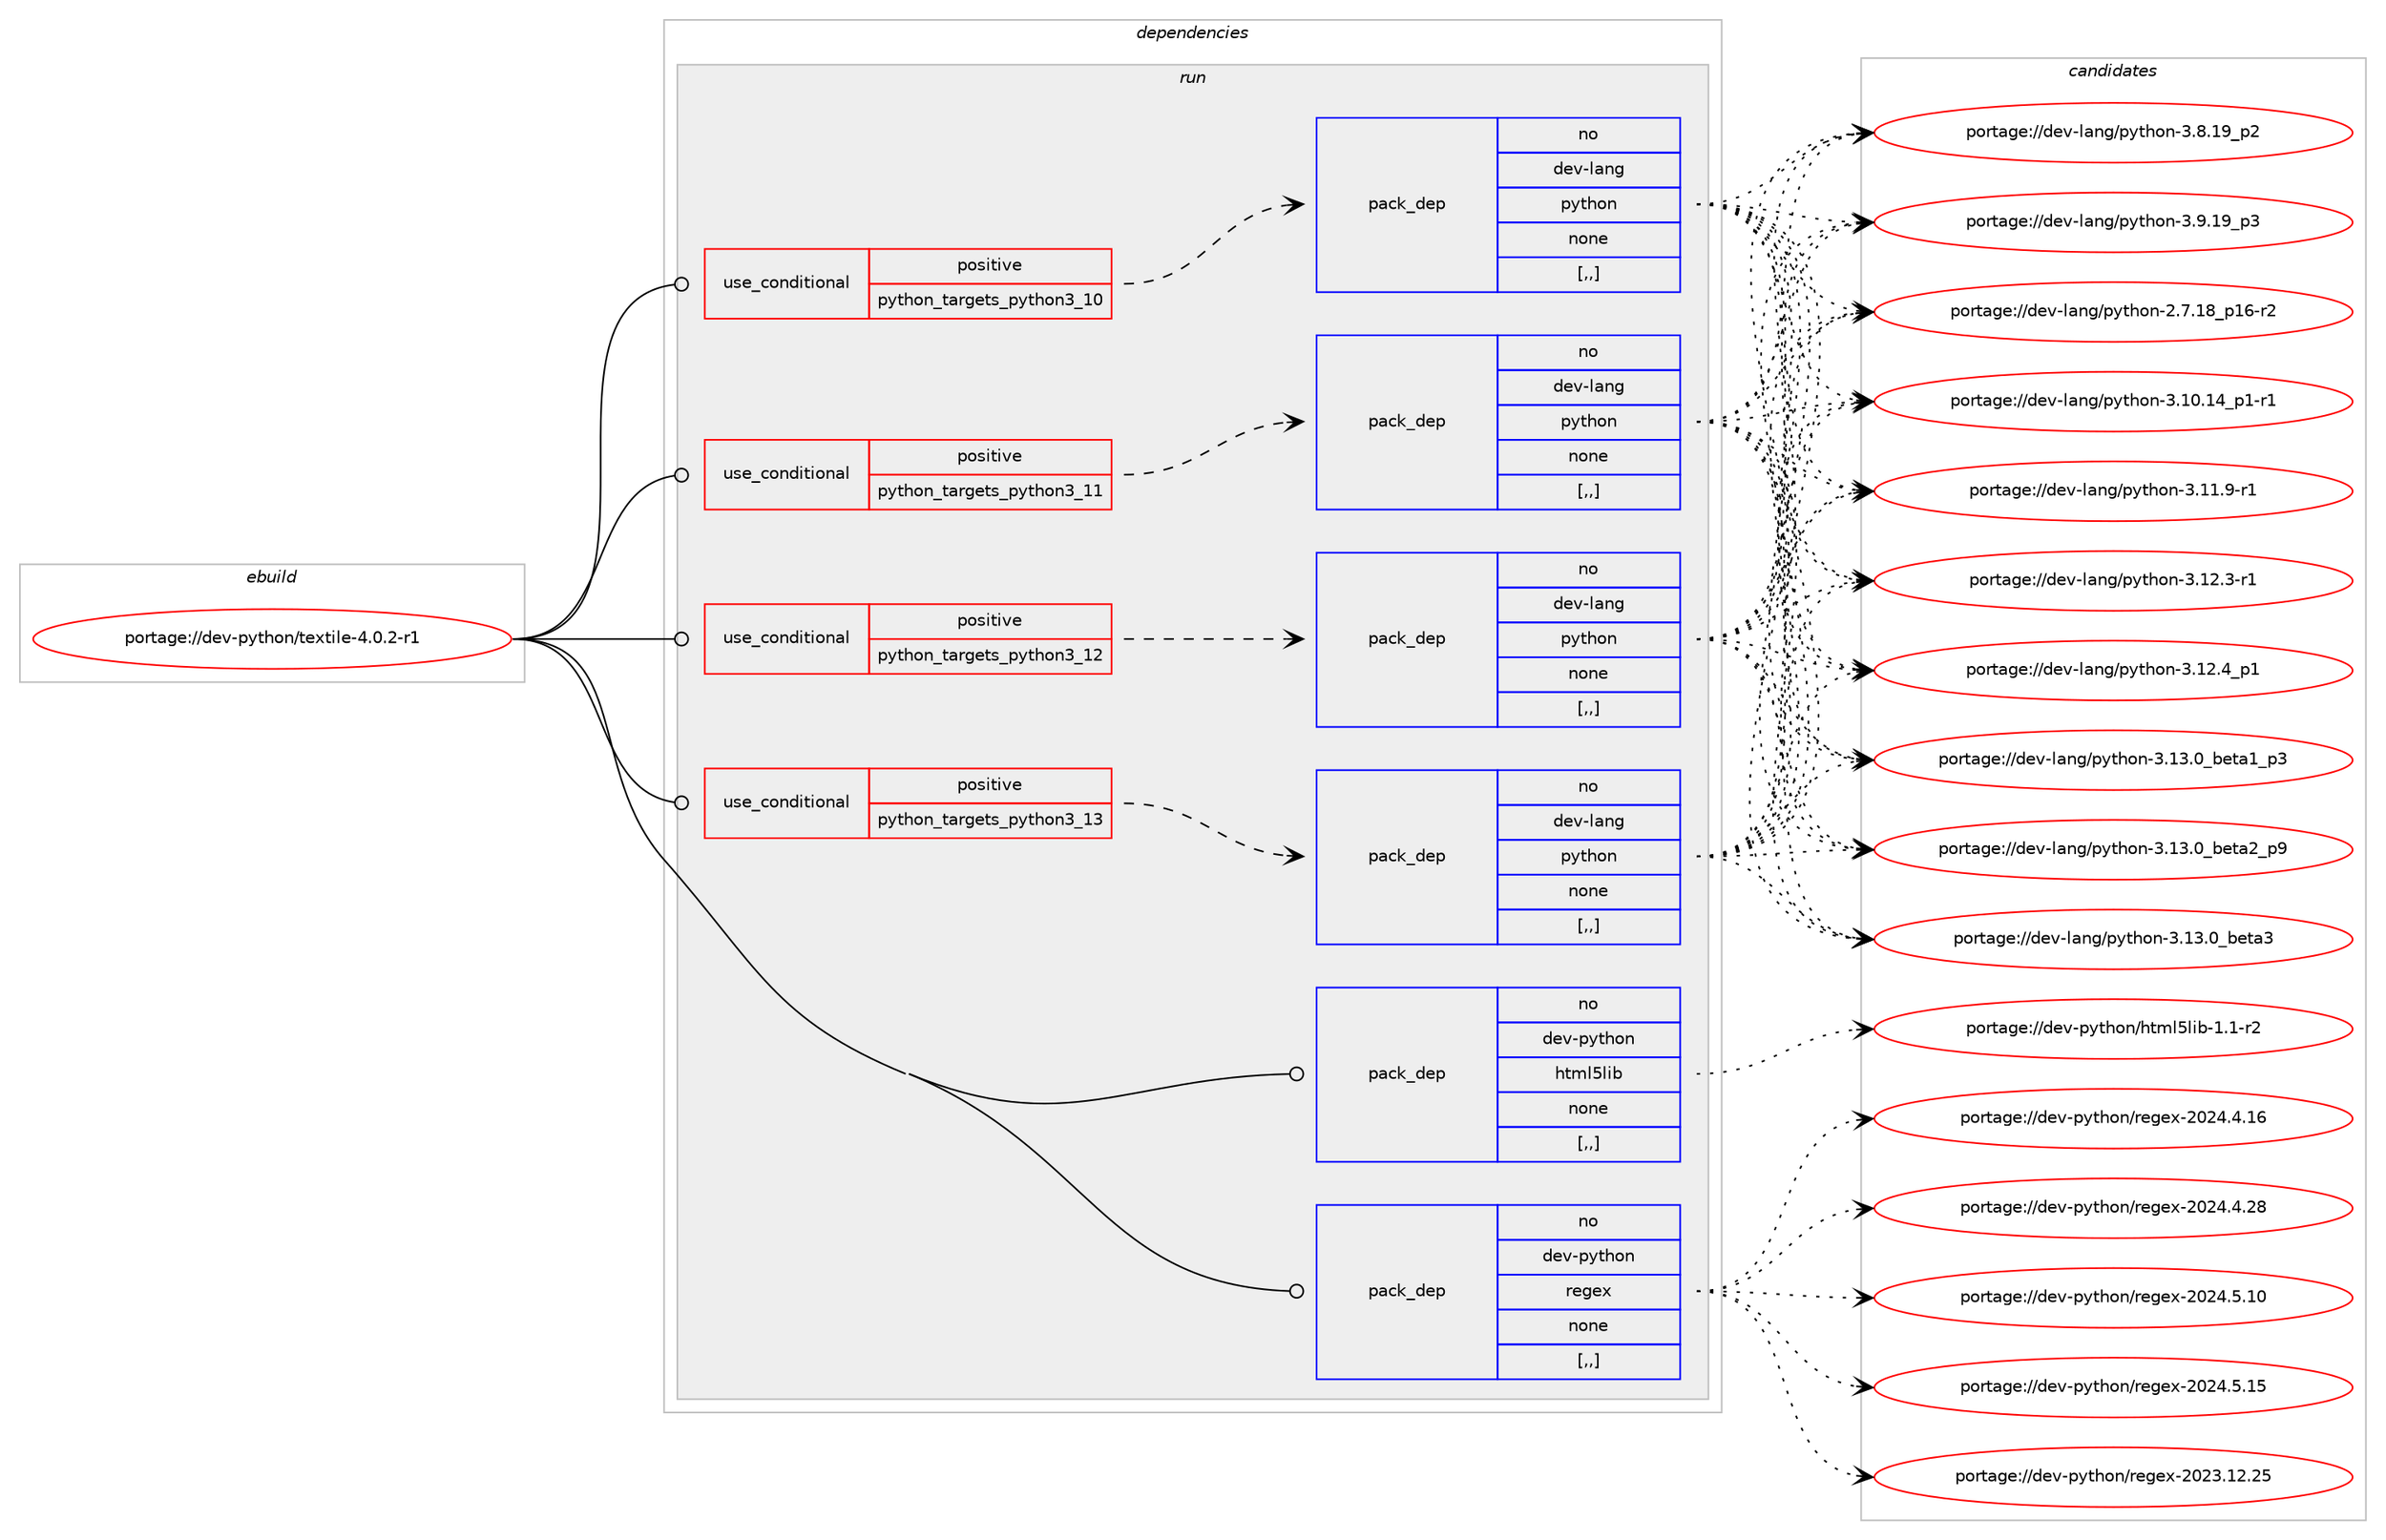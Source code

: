 digraph prolog {

# *************
# Graph options
# *************

newrank=true;
concentrate=true;
compound=true;
graph [rankdir=LR,fontname=Helvetica,fontsize=10,ranksep=1.5];#, ranksep=2.5, nodesep=0.2];
edge  [arrowhead=vee];
node  [fontname=Helvetica,fontsize=10];

# **********
# The ebuild
# **********

subgraph cluster_leftcol {
color=gray;
rank=same;
label=<<i>ebuild</i>>;
id [label="portage://dev-python/textile-4.0.2-r1", color=red, width=4, href="../dev-python/textile-4.0.2-r1.svg"];
}

# ****************
# The dependencies
# ****************

subgraph cluster_midcol {
color=gray;
label=<<i>dependencies</i>>;
subgraph cluster_compile {
fillcolor="#eeeeee";
style=filled;
label=<<i>compile</i>>;
}
subgraph cluster_compileandrun {
fillcolor="#eeeeee";
style=filled;
label=<<i>compile and run</i>>;
}
subgraph cluster_run {
fillcolor="#eeeeee";
style=filled;
label=<<i>run</i>>;
subgraph cond39092 {
dependency161335 [label=<<TABLE BORDER="0" CELLBORDER="1" CELLSPACING="0" CELLPADDING="4"><TR><TD ROWSPAN="3" CELLPADDING="10">use_conditional</TD></TR><TR><TD>positive</TD></TR><TR><TD>python_targets_python3_10</TD></TR></TABLE>>, shape=none, color=red];
subgraph pack121005 {
dependency161336 [label=<<TABLE BORDER="0" CELLBORDER="1" CELLSPACING="0" CELLPADDING="4" WIDTH="220"><TR><TD ROWSPAN="6" CELLPADDING="30">pack_dep</TD></TR><TR><TD WIDTH="110">no</TD></TR><TR><TD>dev-lang</TD></TR><TR><TD>python</TD></TR><TR><TD>none</TD></TR><TR><TD>[,,]</TD></TR></TABLE>>, shape=none, color=blue];
}
dependency161335:e -> dependency161336:w [weight=20,style="dashed",arrowhead="vee"];
}
id:e -> dependency161335:w [weight=20,style="solid",arrowhead="odot"];
subgraph cond39093 {
dependency161337 [label=<<TABLE BORDER="0" CELLBORDER="1" CELLSPACING="0" CELLPADDING="4"><TR><TD ROWSPAN="3" CELLPADDING="10">use_conditional</TD></TR><TR><TD>positive</TD></TR><TR><TD>python_targets_python3_11</TD></TR></TABLE>>, shape=none, color=red];
subgraph pack121006 {
dependency161338 [label=<<TABLE BORDER="0" CELLBORDER="1" CELLSPACING="0" CELLPADDING="4" WIDTH="220"><TR><TD ROWSPAN="6" CELLPADDING="30">pack_dep</TD></TR><TR><TD WIDTH="110">no</TD></TR><TR><TD>dev-lang</TD></TR><TR><TD>python</TD></TR><TR><TD>none</TD></TR><TR><TD>[,,]</TD></TR></TABLE>>, shape=none, color=blue];
}
dependency161337:e -> dependency161338:w [weight=20,style="dashed",arrowhead="vee"];
}
id:e -> dependency161337:w [weight=20,style="solid",arrowhead="odot"];
subgraph cond39094 {
dependency161339 [label=<<TABLE BORDER="0" CELLBORDER="1" CELLSPACING="0" CELLPADDING="4"><TR><TD ROWSPAN="3" CELLPADDING="10">use_conditional</TD></TR><TR><TD>positive</TD></TR><TR><TD>python_targets_python3_12</TD></TR></TABLE>>, shape=none, color=red];
subgraph pack121007 {
dependency161340 [label=<<TABLE BORDER="0" CELLBORDER="1" CELLSPACING="0" CELLPADDING="4" WIDTH="220"><TR><TD ROWSPAN="6" CELLPADDING="30">pack_dep</TD></TR><TR><TD WIDTH="110">no</TD></TR><TR><TD>dev-lang</TD></TR><TR><TD>python</TD></TR><TR><TD>none</TD></TR><TR><TD>[,,]</TD></TR></TABLE>>, shape=none, color=blue];
}
dependency161339:e -> dependency161340:w [weight=20,style="dashed",arrowhead="vee"];
}
id:e -> dependency161339:w [weight=20,style="solid",arrowhead="odot"];
subgraph cond39095 {
dependency161341 [label=<<TABLE BORDER="0" CELLBORDER="1" CELLSPACING="0" CELLPADDING="4"><TR><TD ROWSPAN="3" CELLPADDING="10">use_conditional</TD></TR><TR><TD>positive</TD></TR><TR><TD>python_targets_python3_13</TD></TR></TABLE>>, shape=none, color=red];
subgraph pack121008 {
dependency161342 [label=<<TABLE BORDER="0" CELLBORDER="1" CELLSPACING="0" CELLPADDING="4" WIDTH="220"><TR><TD ROWSPAN="6" CELLPADDING="30">pack_dep</TD></TR><TR><TD WIDTH="110">no</TD></TR><TR><TD>dev-lang</TD></TR><TR><TD>python</TD></TR><TR><TD>none</TD></TR><TR><TD>[,,]</TD></TR></TABLE>>, shape=none, color=blue];
}
dependency161341:e -> dependency161342:w [weight=20,style="dashed",arrowhead="vee"];
}
id:e -> dependency161341:w [weight=20,style="solid",arrowhead="odot"];
subgraph pack121009 {
dependency161343 [label=<<TABLE BORDER="0" CELLBORDER="1" CELLSPACING="0" CELLPADDING="4" WIDTH="220"><TR><TD ROWSPAN="6" CELLPADDING="30">pack_dep</TD></TR><TR><TD WIDTH="110">no</TD></TR><TR><TD>dev-python</TD></TR><TR><TD>html5lib</TD></TR><TR><TD>none</TD></TR><TR><TD>[,,]</TD></TR></TABLE>>, shape=none, color=blue];
}
id:e -> dependency161343:w [weight=20,style="solid",arrowhead="odot"];
subgraph pack121010 {
dependency161344 [label=<<TABLE BORDER="0" CELLBORDER="1" CELLSPACING="0" CELLPADDING="4" WIDTH="220"><TR><TD ROWSPAN="6" CELLPADDING="30">pack_dep</TD></TR><TR><TD WIDTH="110">no</TD></TR><TR><TD>dev-python</TD></TR><TR><TD>regex</TD></TR><TR><TD>none</TD></TR><TR><TD>[,,]</TD></TR></TABLE>>, shape=none, color=blue];
}
id:e -> dependency161344:w [weight=20,style="solid",arrowhead="odot"];
}
}

# **************
# The candidates
# **************

subgraph cluster_choices {
rank=same;
color=gray;
label=<<i>candidates</i>>;

subgraph choice121005 {
color=black;
nodesep=1;
choice100101118451089711010347112121116104111110455046554649569511249544511450 [label="portage://dev-lang/python-2.7.18_p16-r2", color=red, width=4,href="../dev-lang/python-2.7.18_p16-r2.svg"];
choice100101118451089711010347112121116104111110455146494846495295112494511449 [label="portage://dev-lang/python-3.10.14_p1-r1", color=red, width=4,href="../dev-lang/python-3.10.14_p1-r1.svg"];
choice100101118451089711010347112121116104111110455146494946574511449 [label="portage://dev-lang/python-3.11.9-r1", color=red, width=4,href="../dev-lang/python-3.11.9-r1.svg"];
choice100101118451089711010347112121116104111110455146495046514511449 [label="portage://dev-lang/python-3.12.3-r1", color=red, width=4,href="../dev-lang/python-3.12.3-r1.svg"];
choice100101118451089711010347112121116104111110455146495046529511249 [label="portage://dev-lang/python-3.12.4_p1", color=red, width=4,href="../dev-lang/python-3.12.4_p1.svg"];
choice10010111845108971101034711212111610411111045514649514648959810111697499511251 [label="portage://dev-lang/python-3.13.0_beta1_p3", color=red, width=4,href="../dev-lang/python-3.13.0_beta1_p3.svg"];
choice10010111845108971101034711212111610411111045514649514648959810111697509511257 [label="portage://dev-lang/python-3.13.0_beta2_p9", color=red, width=4,href="../dev-lang/python-3.13.0_beta2_p9.svg"];
choice1001011184510897110103471121211161041111104551464951464895981011169751 [label="portage://dev-lang/python-3.13.0_beta3", color=red, width=4,href="../dev-lang/python-3.13.0_beta3.svg"];
choice100101118451089711010347112121116104111110455146564649579511250 [label="portage://dev-lang/python-3.8.19_p2", color=red, width=4,href="../dev-lang/python-3.8.19_p2.svg"];
choice100101118451089711010347112121116104111110455146574649579511251 [label="portage://dev-lang/python-3.9.19_p3", color=red, width=4,href="../dev-lang/python-3.9.19_p3.svg"];
dependency161336:e -> choice100101118451089711010347112121116104111110455046554649569511249544511450:w [style=dotted,weight="100"];
dependency161336:e -> choice100101118451089711010347112121116104111110455146494846495295112494511449:w [style=dotted,weight="100"];
dependency161336:e -> choice100101118451089711010347112121116104111110455146494946574511449:w [style=dotted,weight="100"];
dependency161336:e -> choice100101118451089711010347112121116104111110455146495046514511449:w [style=dotted,weight="100"];
dependency161336:e -> choice100101118451089711010347112121116104111110455146495046529511249:w [style=dotted,weight="100"];
dependency161336:e -> choice10010111845108971101034711212111610411111045514649514648959810111697499511251:w [style=dotted,weight="100"];
dependency161336:e -> choice10010111845108971101034711212111610411111045514649514648959810111697509511257:w [style=dotted,weight="100"];
dependency161336:e -> choice1001011184510897110103471121211161041111104551464951464895981011169751:w [style=dotted,weight="100"];
dependency161336:e -> choice100101118451089711010347112121116104111110455146564649579511250:w [style=dotted,weight="100"];
dependency161336:e -> choice100101118451089711010347112121116104111110455146574649579511251:w [style=dotted,weight="100"];
}
subgraph choice121006 {
color=black;
nodesep=1;
choice100101118451089711010347112121116104111110455046554649569511249544511450 [label="portage://dev-lang/python-2.7.18_p16-r2", color=red, width=4,href="../dev-lang/python-2.7.18_p16-r2.svg"];
choice100101118451089711010347112121116104111110455146494846495295112494511449 [label="portage://dev-lang/python-3.10.14_p1-r1", color=red, width=4,href="../dev-lang/python-3.10.14_p1-r1.svg"];
choice100101118451089711010347112121116104111110455146494946574511449 [label="portage://dev-lang/python-3.11.9-r1", color=red, width=4,href="../dev-lang/python-3.11.9-r1.svg"];
choice100101118451089711010347112121116104111110455146495046514511449 [label="portage://dev-lang/python-3.12.3-r1", color=red, width=4,href="../dev-lang/python-3.12.3-r1.svg"];
choice100101118451089711010347112121116104111110455146495046529511249 [label="portage://dev-lang/python-3.12.4_p1", color=red, width=4,href="../dev-lang/python-3.12.4_p1.svg"];
choice10010111845108971101034711212111610411111045514649514648959810111697499511251 [label="portage://dev-lang/python-3.13.0_beta1_p3", color=red, width=4,href="../dev-lang/python-3.13.0_beta1_p3.svg"];
choice10010111845108971101034711212111610411111045514649514648959810111697509511257 [label="portage://dev-lang/python-3.13.0_beta2_p9", color=red, width=4,href="../dev-lang/python-3.13.0_beta2_p9.svg"];
choice1001011184510897110103471121211161041111104551464951464895981011169751 [label="portage://dev-lang/python-3.13.0_beta3", color=red, width=4,href="../dev-lang/python-3.13.0_beta3.svg"];
choice100101118451089711010347112121116104111110455146564649579511250 [label="portage://dev-lang/python-3.8.19_p2", color=red, width=4,href="../dev-lang/python-3.8.19_p2.svg"];
choice100101118451089711010347112121116104111110455146574649579511251 [label="portage://dev-lang/python-3.9.19_p3", color=red, width=4,href="../dev-lang/python-3.9.19_p3.svg"];
dependency161338:e -> choice100101118451089711010347112121116104111110455046554649569511249544511450:w [style=dotted,weight="100"];
dependency161338:e -> choice100101118451089711010347112121116104111110455146494846495295112494511449:w [style=dotted,weight="100"];
dependency161338:e -> choice100101118451089711010347112121116104111110455146494946574511449:w [style=dotted,weight="100"];
dependency161338:e -> choice100101118451089711010347112121116104111110455146495046514511449:w [style=dotted,weight="100"];
dependency161338:e -> choice100101118451089711010347112121116104111110455146495046529511249:w [style=dotted,weight="100"];
dependency161338:e -> choice10010111845108971101034711212111610411111045514649514648959810111697499511251:w [style=dotted,weight="100"];
dependency161338:e -> choice10010111845108971101034711212111610411111045514649514648959810111697509511257:w [style=dotted,weight="100"];
dependency161338:e -> choice1001011184510897110103471121211161041111104551464951464895981011169751:w [style=dotted,weight="100"];
dependency161338:e -> choice100101118451089711010347112121116104111110455146564649579511250:w [style=dotted,weight="100"];
dependency161338:e -> choice100101118451089711010347112121116104111110455146574649579511251:w [style=dotted,weight="100"];
}
subgraph choice121007 {
color=black;
nodesep=1;
choice100101118451089711010347112121116104111110455046554649569511249544511450 [label="portage://dev-lang/python-2.7.18_p16-r2", color=red, width=4,href="../dev-lang/python-2.7.18_p16-r2.svg"];
choice100101118451089711010347112121116104111110455146494846495295112494511449 [label="portage://dev-lang/python-3.10.14_p1-r1", color=red, width=4,href="../dev-lang/python-3.10.14_p1-r1.svg"];
choice100101118451089711010347112121116104111110455146494946574511449 [label="portage://dev-lang/python-3.11.9-r1", color=red, width=4,href="../dev-lang/python-3.11.9-r1.svg"];
choice100101118451089711010347112121116104111110455146495046514511449 [label="portage://dev-lang/python-3.12.3-r1", color=red, width=4,href="../dev-lang/python-3.12.3-r1.svg"];
choice100101118451089711010347112121116104111110455146495046529511249 [label="portage://dev-lang/python-3.12.4_p1", color=red, width=4,href="../dev-lang/python-3.12.4_p1.svg"];
choice10010111845108971101034711212111610411111045514649514648959810111697499511251 [label="portage://dev-lang/python-3.13.0_beta1_p3", color=red, width=4,href="../dev-lang/python-3.13.0_beta1_p3.svg"];
choice10010111845108971101034711212111610411111045514649514648959810111697509511257 [label="portage://dev-lang/python-3.13.0_beta2_p9", color=red, width=4,href="../dev-lang/python-3.13.0_beta2_p9.svg"];
choice1001011184510897110103471121211161041111104551464951464895981011169751 [label="portage://dev-lang/python-3.13.0_beta3", color=red, width=4,href="../dev-lang/python-3.13.0_beta3.svg"];
choice100101118451089711010347112121116104111110455146564649579511250 [label="portage://dev-lang/python-3.8.19_p2", color=red, width=4,href="../dev-lang/python-3.8.19_p2.svg"];
choice100101118451089711010347112121116104111110455146574649579511251 [label="portage://dev-lang/python-3.9.19_p3", color=red, width=4,href="../dev-lang/python-3.9.19_p3.svg"];
dependency161340:e -> choice100101118451089711010347112121116104111110455046554649569511249544511450:w [style=dotted,weight="100"];
dependency161340:e -> choice100101118451089711010347112121116104111110455146494846495295112494511449:w [style=dotted,weight="100"];
dependency161340:e -> choice100101118451089711010347112121116104111110455146494946574511449:w [style=dotted,weight="100"];
dependency161340:e -> choice100101118451089711010347112121116104111110455146495046514511449:w [style=dotted,weight="100"];
dependency161340:e -> choice100101118451089711010347112121116104111110455146495046529511249:w [style=dotted,weight="100"];
dependency161340:e -> choice10010111845108971101034711212111610411111045514649514648959810111697499511251:w [style=dotted,weight="100"];
dependency161340:e -> choice10010111845108971101034711212111610411111045514649514648959810111697509511257:w [style=dotted,weight="100"];
dependency161340:e -> choice1001011184510897110103471121211161041111104551464951464895981011169751:w [style=dotted,weight="100"];
dependency161340:e -> choice100101118451089711010347112121116104111110455146564649579511250:w [style=dotted,weight="100"];
dependency161340:e -> choice100101118451089711010347112121116104111110455146574649579511251:w [style=dotted,weight="100"];
}
subgraph choice121008 {
color=black;
nodesep=1;
choice100101118451089711010347112121116104111110455046554649569511249544511450 [label="portage://dev-lang/python-2.7.18_p16-r2", color=red, width=4,href="../dev-lang/python-2.7.18_p16-r2.svg"];
choice100101118451089711010347112121116104111110455146494846495295112494511449 [label="portage://dev-lang/python-3.10.14_p1-r1", color=red, width=4,href="../dev-lang/python-3.10.14_p1-r1.svg"];
choice100101118451089711010347112121116104111110455146494946574511449 [label="portage://dev-lang/python-3.11.9-r1", color=red, width=4,href="../dev-lang/python-3.11.9-r1.svg"];
choice100101118451089711010347112121116104111110455146495046514511449 [label="portage://dev-lang/python-3.12.3-r1", color=red, width=4,href="../dev-lang/python-3.12.3-r1.svg"];
choice100101118451089711010347112121116104111110455146495046529511249 [label="portage://dev-lang/python-3.12.4_p1", color=red, width=4,href="../dev-lang/python-3.12.4_p1.svg"];
choice10010111845108971101034711212111610411111045514649514648959810111697499511251 [label="portage://dev-lang/python-3.13.0_beta1_p3", color=red, width=4,href="../dev-lang/python-3.13.0_beta1_p3.svg"];
choice10010111845108971101034711212111610411111045514649514648959810111697509511257 [label="portage://dev-lang/python-3.13.0_beta2_p9", color=red, width=4,href="../dev-lang/python-3.13.0_beta2_p9.svg"];
choice1001011184510897110103471121211161041111104551464951464895981011169751 [label="portage://dev-lang/python-3.13.0_beta3", color=red, width=4,href="../dev-lang/python-3.13.0_beta3.svg"];
choice100101118451089711010347112121116104111110455146564649579511250 [label="portage://dev-lang/python-3.8.19_p2", color=red, width=4,href="../dev-lang/python-3.8.19_p2.svg"];
choice100101118451089711010347112121116104111110455146574649579511251 [label="portage://dev-lang/python-3.9.19_p3", color=red, width=4,href="../dev-lang/python-3.9.19_p3.svg"];
dependency161342:e -> choice100101118451089711010347112121116104111110455046554649569511249544511450:w [style=dotted,weight="100"];
dependency161342:e -> choice100101118451089711010347112121116104111110455146494846495295112494511449:w [style=dotted,weight="100"];
dependency161342:e -> choice100101118451089711010347112121116104111110455146494946574511449:w [style=dotted,weight="100"];
dependency161342:e -> choice100101118451089711010347112121116104111110455146495046514511449:w [style=dotted,weight="100"];
dependency161342:e -> choice100101118451089711010347112121116104111110455146495046529511249:w [style=dotted,weight="100"];
dependency161342:e -> choice10010111845108971101034711212111610411111045514649514648959810111697499511251:w [style=dotted,weight="100"];
dependency161342:e -> choice10010111845108971101034711212111610411111045514649514648959810111697509511257:w [style=dotted,weight="100"];
dependency161342:e -> choice1001011184510897110103471121211161041111104551464951464895981011169751:w [style=dotted,weight="100"];
dependency161342:e -> choice100101118451089711010347112121116104111110455146564649579511250:w [style=dotted,weight="100"];
dependency161342:e -> choice100101118451089711010347112121116104111110455146574649579511251:w [style=dotted,weight="100"];
}
subgraph choice121009 {
color=black;
nodesep=1;
choice10010111845112121116104111110471041161091085310810598454946494511450 [label="portage://dev-python/html5lib-1.1-r2", color=red, width=4,href="../dev-python/html5lib-1.1-r2.svg"];
dependency161343:e -> choice10010111845112121116104111110471041161091085310810598454946494511450:w [style=dotted,weight="100"];
}
subgraph choice121010 {
color=black;
nodesep=1;
choice10010111845112121116104111110471141011031011204550485051464950465053 [label="portage://dev-python/regex-2023.12.25", color=red, width=4,href="../dev-python/regex-2023.12.25.svg"];
choice100101118451121211161041111104711410110310112045504850524652464954 [label="portage://dev-python/regex-2024.4.16", color=red, width=4,href="../dev-python/regex-2024.4.16.svg"];
choice100101118451121211161041111104711410110310112045504850524652465056 [label="portage://dev-python/regex-2024.4.28", color=red, width=4,href="../dev-python/regex-2024.4.28.svg"];
choice100101118451121211161041111104711410110310112045504850524653464948 [label="portage://dev-python/regex-2024.5.10", color=red, width=4,href="../dev-python/regex-2024.5.10.svg"];
choice100101118451121211161041111104711410110310112045504850524653464953 [label="portage://dev-python/regex-2024.5.15", color=red, width=4,href="../dev-python/regex-2024.5.15.svg"];
dependency161344:e -> choice10010111845112121116104111110471141011031011204550485051464950465053:w [style=dotted,weight="100"];
dependency161344:e -> choice100101118451121211161041111104711410110310112045504850524652464954:w [style=dotted,weight="100"];
dependency161344:e -> choice100101118451121211161041111104711410110310112045504850524652465056:w [style=dotted,weight="100"];
dependency161344:e -> choice100101118451121211161041111104711410110310112045504850524653464948:w [style=dotted,weight="100"];
dependency161344:e -> choice100101118451121211161041111104711410110310112045504850524653464953:w [style=dotted,weight="100"];
}
}

}
